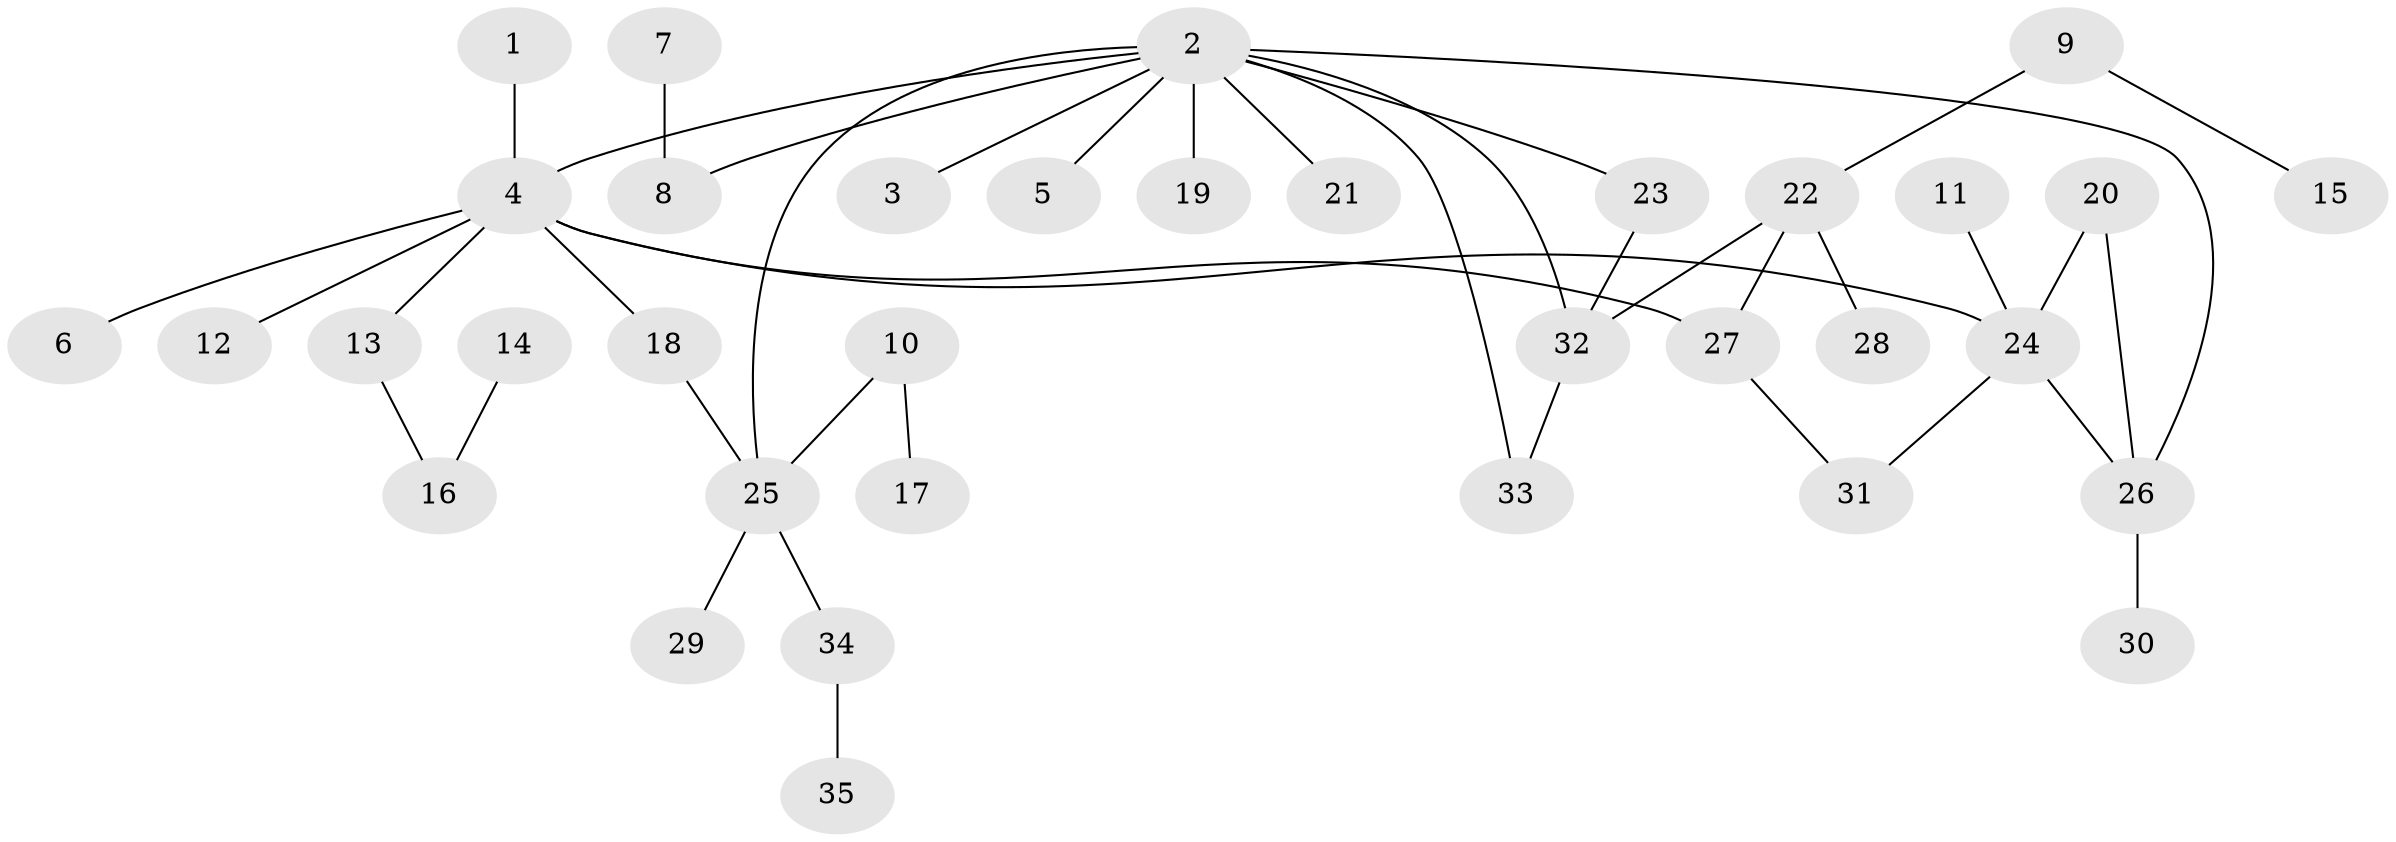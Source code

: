 // original degree distribution, {10: 0.014285714285714285, 4: 0.04285714285714286, 8: 0.014285714285714285, 6: 0.014285714285714285, 3: 0.2714285714285714, 2: 0.22857142857142856, 1: 0.4, 5: 0.014285714285714285}
// Generated by graph-tools (version 1.1) at 2025/25/03/09/25 03:25:32]
// undirected, 35 vertices, 41 edges
graph export_dot {
graph [start="1"]
  node [color=gray90,style=filled];
  1;
  2;
  3;
  4;
  5;
  6;
  7;
  8;
  9;
  10;
  11;
  12;
  13;
  14;
  15;
  16;
  17;
  18;
  19;
  20;
  21;
  22;
  23;
  24;
  25;
  26;
  27;
  28;
  29;
  30;
  31;
  32;
  33;
  34;
  35;
  1 -- 4 [weight=1.0];
  2 -- 3 [weight=1.0];
  2 -- 4 [weight=1.0];
  2 -- 5 [weight=1.0];
  2 -- 8 [weight=1.0];
  2 -- 19 [weight=2.0];
  2 -- 21 [weight=1.0];
  2 -- 23 [weight=1.0];
  2 -- 25 [weight=1.0];
  2 -- 26 [weight=1.0];
  2 -- 32 [weight=1.0];
  2 -- 33 [weight=1.0];
  4 -- 6 [weight=1.0];
  4 -- 12 [weight=1.0];
  4 -- 13 [weight=1.0];
  4 -- 18 [weight=1.0];
  4 -- 24 [weight=1.0];
  4 -- 27 [weight=1.0];
  7 -- 8 [weight=1.0];
  9 -- 15 [weight=1.0];
  9 -- 22 [weight=1.0];
  10 -- 17 [weight=1.0];
  10 -- 25 [weight=1.0];
  11 -- 24 [weight=1.0];
  13 -- 16 [weight=1.0];
  14 -- 16 [weight=1.0];
  18 -- 25 [weight=1.0];
  20 -- 24 [weight=1.0];
  20 -- 26 [weight=1.0];
  22 -- 27 [weight=1.0];
  22 -- 28 [weight=2.0];
  22 -- 32 [weight=1.0];
  23 -- 32 [weight=1.0];
  24 -- 26 [weight=1.0];
  24 -- 31 [weight=1.0];
  25 -- 29 [weight=1.0];
  25 -- 34 [weight=1.0];
  26 -- 30 [weight=1.0];
  27 -- 31 [weight=1.0];
  32 -- 33 [weight=1.0];
  34 -- 35 [weight=1.0];
}
